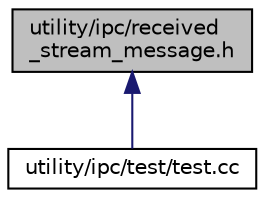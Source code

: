 digraph "utility/ipc/received_stream_message.h"
{
 // LATEX_PDF_SIZE
  edge [fontname="Helvetica",fontsize="10",labelfontname="Helvetica",labelfontsize="10"];
  node [fontname="Helvetica",fontsize="10",shape=record];
  Node1 [label="utility/ipc/received\l_stream_message.h",height=0.2,width=0.4,color="black", fillcolor="grey75", style="filled", fontcolor="black",tooltip=" "];
  Node1 -> Node2 [dir="back",color="midnightblue",fontsize="10",style="solid",fontname="Helvetica"];
  Node2 [label="utility/ipc/test/test.cc",height=0.2,width=0.4,color="black", fillcolor="white", style="filled",URL="$utility_2ipc_2test_2test_8cc.html",tooltip=" "];
}
